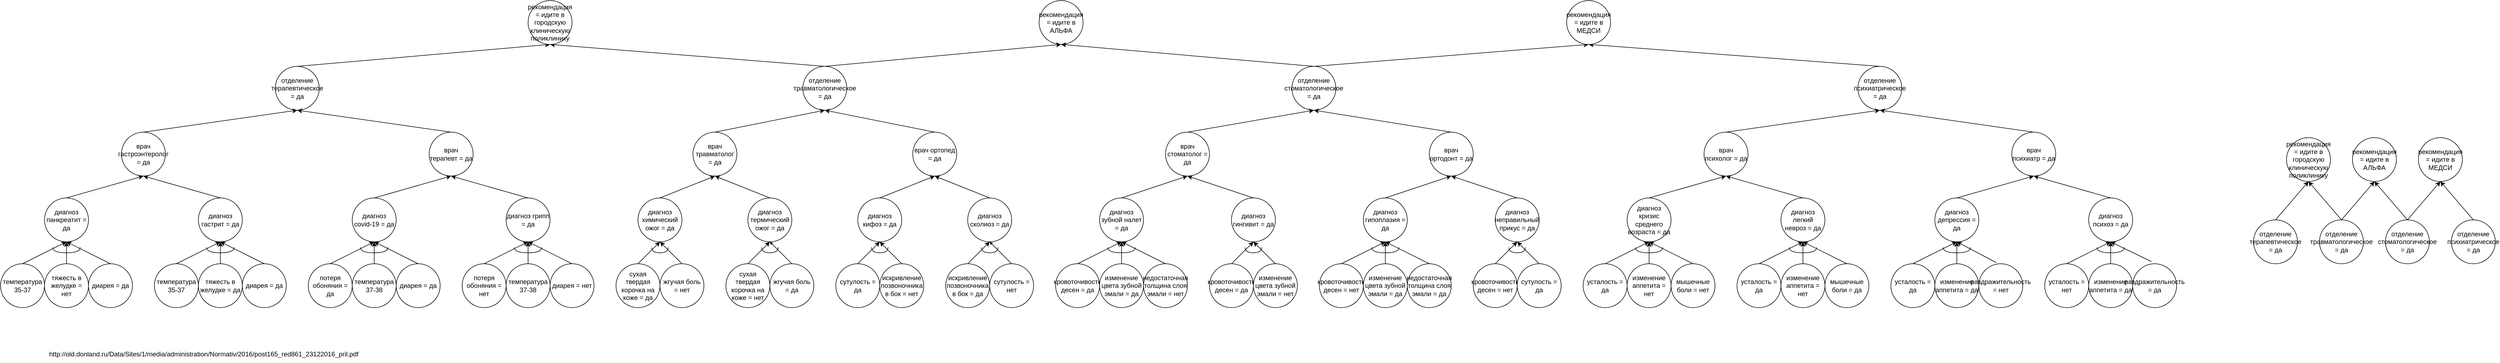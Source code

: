 <mxfile version="20.3.7" type="device"><diagram id="zqOW2mR7P2PkW9EOdY7-" name="Page-1"><mxGraphModel dx="4986" dy="913" grid="1" gridSize="10" guides="1" tooltips="1" connect="1" arrows="1" fold="1" page="1" pageScale="1" pageWidth="1169" pageHeight="827" math="0" shadow="0"><root><mxCell id="0"/><mxCell id="1" parent="0"/><mxCell id="UVDzOt7dqbg55mYNvalA-26" value="диагноз covid-19 = да" style="ellipse;whiteSpace=wrap;html=1;aspect=fixed;" parent="1" vertex="1"><mxGeometry x="-520" y="1240" width="80" height="80" as="geometry"/></mxCell><mxCell id="UVDzOt7dqbg55mYNvalA-27" value="температура 37-38" style="ellipse;whiteSpace=wrap;html=1;aspect=fixed;" parent="1" vertex="1"><mxGeometry x="-520" y="1360" width="80" height="80" as="geometry"/></mxCell><mxCell id="UVDzOt7dqbg55mYNvalA-29" value="потеря обоняния = да" style="ellipse;whiteSpace=wrap;html=1;aspect=fixed;" parent="1" vertex="1"><mxGeometry x="-600" y="1360" width="80" height="80" as="geometry"/></mxCell><mxCell id="UVDzOt7dqbg55mYNvalA-30" value="диагноз грипп = да" style="ellipse;whiteSpace=wrap;html=1;aspect=fixed;" parent="1" vertex="1"><mxGeometry x="-240" y="1240" width="80" height="80" as="geometry"/></mxCell><mxCell id="UVDzOt7dqbg55mYNvalA-33" value="диагноз гастрит = да" style="ellipse;whiteSpace=wrap;html=1;aspect=fixed;" parent="1" vertex="1"><mxGeometry x="-800" y="1240" width="80" height="80" as="geometry"/></mxCell><mxCell id="UVDzOt7dqbg55mYNvalA-35" value="диарея = да" style="ellipse;whiteSpace=wrap;html=1;aspect=fixed;" parent="1" vertex="1"><mxGeometry x="-720" y="1360" width="80" height="80" as="geometry"/></mxCell><mxCell id="UVDzOt7dqbg55mYNvalA-39" value="температура 37-38" style="ellipse;whiteSpace=wrap;html=1;aspect=fixed;" parent="1" vertex="1"><mxGeometry x="-240" y="1360" width="80" height="80" as="geometry"/></mxCell><mxCell id="UVDzOt7dqbg55mYNvalA-44" value="&lt;span&gt;тяжесть в&lt;br&gt;желудке = нет&lt;br&gt;&lt;/span&gt;" style="ellipse;whiteSpace=wrap;html=1;aspect=fixed;" parent="1" vertex="1"><mxGeometry x="-1080" y="1360" width="80" height="80" as="geometry"/></mxCell><mxCell id="UVDzOt7dqbg55mYNvalA-47" value="&lt;span&gt;тяжесть в&lt;br&gt;желудке = да&lt;br&gt;&lt;/span&gt;" style="ellipse;whiteSpace=wrap;html=1;aspect=fixed;" parent="1" vertex="1"><mxGeometry x="-800" y="1360" width="80" height="80" as="geometry"/></mxCell><mxCell id="UVDzOt7dqbg55mYNvalA-68" value="потеря обоняния = нет" style="ellipse;whiteSpace=wrap;html=1;aspect=fixed;" parent="1" vertex="1"><mxGeometry x="-320" y="1360" width="80" height="80" as="geometry"/></mxCell><mxCell id="UVDzOt7dqbg55mYNvalA-69" value="диарея = да" style="ellipse;whiteSpace=wrap;html=1;aspect=fixed;" parent="1" vertex="1"><mxGeometry x="-1000" y="1360" width="80" height="80" as="geometry"/></mxCell><mxCell id="UVDzOt7dqbg55mYNvalA-71" value="диагноз панкреатит = да" style="ellipse;whiteSpace=wrap;html=1;aspect=fixed;" parent="1" vertex="1"><mxGeometry x="-1080" y="1240" width="80" height="80" as="geometry"/></mxCell><mxCell id="UVDzOt7dqbg55mYNvalA-75" value="температура 35-37" style="ellipse;whiteSpace=wrap;html=1;aspect=fixed;" parent="1" vertex="1"><mxGeometry x="-880" y="1360" width="80" height="80" as="geometry"/></mxCell><mxCell id="UVDzOt7dqbg55mYNvalA-76" value="температура 35-37" style="ellipse;whiteSpace=wrap;html=1;aspect=fixed;" parent="1" vertex="1"><mxGeometry x="-1160" y="1360" width="80" height="80" as="geometry"/></mxCell><mxCell id="paxJ5MKVpYr1FQlHlcQI-3" value="отделение психиатрическое = да" style="ellipse;whiteSpace=wrap;html=1;aspect=fixed;" parent="1" vertex="1"><mxGeometry x="2220" y="1000" width="80" height="80" as="geometry"/></mxCell><mxCell id="paxJ5MKVpYr1FQlHlcQI-5" value="отделение травматологическое = да" style="ellipse;whiteSpace=wrap;html=1;aspect=fixed;" parent="1" vertex="1"><mxGeometry x="300" y="1000" width="80" height="80" as="geometry"/></mxCell><mxCell id="paxJ5MKVpYr1FQlHlcQI-6" value="отделение стоматологическое = да" style="ellipse;whiteSpace=wrap;html=1;aspect=fixed;" parent="1" vertex="1"><mxGeometry x="1190" y="1000" width="80" height="80" as="geometry"/></mxCell><mxCell id="paxJ5MKVpYr1FQlHlcQI-7" value="врач стоматолог = да" style="ellipse;whiteSpace=wrap;html=1;aspect=fixed;" parent="1" vertex="1"><mxGeometry x="960" y="1120" width="80" height="80" as="geometry"/></mxCell><mxCell id="paxJ5MKVpYr1FQlHlcQI-10" value="врач психиатр = да" style="ellipse;whiteSpace=wrap;html=1;aspect=fixed;" parent="1" vertex="1"><mxGeometry x="2500" y="1120" width="80" height="80" as="geometry"/></mxCell><mxCell id="paxJ5MKVpYr1FQlHlcQI-11" value="врач психолог = да" style="ellipse;whiteSpace=wrap;html=1;aspect=fixed;" parent="1" vertex="1"><mxGeometry x="1940" y="1120" width="80" height="80" as="geometry"/></mxCell><mxCell id="paxJ5MKVpYr1FQlHlcQI-13" value="врач ортодонт = да" style="ellipse;whiteSpace=wrap;html=1;aspect=fixed;" parent="1" vertex="1"><mxGeometry x="1440" y="1120" width="80" height="80" as="geometry"/></mxCell><mxCell id="paxJ5MKVpYr1FQlHlcQI-14" value="врач травматолог = да" style="ellipse;whiteSpace=wrap;html=1;aspect=fixed;" parent="1" vertex="1"><mxGeometry x="100" y="1120" width="80" height="80" as="geometry"/></mxCell><mxCell id="owQBPcCa6RPg1hfqmZvo-1" value="врач ортопед = да" style="ellipse;whiteSpace=wrap;html=1;aspect=fixed;" parent="1" vertex="1"><mxGeometry x="500" y="1120" width="80" height="80" as="geometry"/></mxCell><mxCell id="loyrZ9Dma_osFuc8KEDA-6" value="отделение терапевтическое = да" style="ellipse;whiteSpace=wrap;html=1;aspect=fixed;" parent="1" vertex="1"><mxGeometry x="-660" y="1000" width="80" height="80" as="geometry"/></mxCell><mxCell id="loyrZ9Dma_osFuc8KEDA-7" value="диарея = нет" style="ellipse;whiteSpace=wrap;html=1;aspect=fixed;" parent="1" vertex="1"><mxGeometry x="-160" y="1360" width="80" height="80" as="geometry"/></mxCell><mxCell id="loyrZ9Dma_osFuc8KEDA-9" value="" style="endArrow=classic;html=1;rounded=0;exitX=0.5;exitY=0;exitDx=0;exitDy=0;entryX=0.5;entryY=1;entryDx=0;entryDy=0;" parent="1" source="UVDzOt7dqbg55mYNvalA-76" target="UVDzOt7dqbg55mYNvalA-71" edge="1"><mxGeometry width="50" height="50" relative="1" as="geometry"><mxPoint x="-1120" y="1360" as="sourcePoint"/><mxPoint x="-630" y="1310" as="targetPoint"/></mxGeometry></mxCell><mxCell id="loyrZ9Dma_osFuc8KEDA-10" value="" style="endArrow=classic;html=1;rounded=0;exitX=0.5;exitY=0;exitDx=0;exitDy=0;entryX=0.5;entryY=1;entryDx=0;entryDy=0;" parent="1" source="UVDzOt7dqbg55mYNvalA-44" target="UVDzOt7dqbg55mYNvalA-71" edge="1"><mxGeometry width="50" height="50" relative="1" as="geometry"><mxPoint x="-680" y="1360" as="sourcePoint"/><mxPoint x="-630" y="1310" as="targetPoint"/></mxGeometry></mxCell><mxCell id="loyrZ9Dma_osFuc8KEDA-11" value="" style="endArrow=classic;html=1;rounded=0;exitX=0.5;exitY=0;exitDx=0;exitDy=0;entryX=0.5;entryY=1;entryDx=0;entryDy=0;" parent="1" source="UVDzOt7dqbg55mYNvalA-69" target="UVDzOt7dqbg55mYNvalA-71" edge="1"><mxGeometry width="50" height="50" relative="1" as="geometry"><mxPoint x="-680" y="1360" as="sourcePoint"/><mxPoint x="-630" y="1310" as="targetPoint"/></mxGeometry></mxCell><mxCell id="loyrZ9Dma_osFuc8KEDA-12" value="" style="endArrow=classic;html=1;rounded=0;exitX=0.5;exitY=0;exitDx=0;exitDy=0;entryX=0.5;entryY=1;entryDx=0;entryDy=0;" parent="1" source="UVDzOt7dqbg55mYNvalA-47" target="UVDzOt7dqbg55mYNvalA-33" edge="1"><mxGeometry width="50" height="50" relative="1" as="geometry"><mxPoint x="-680" y="1360" as="sourcePoint"/><mxPoint x="-630" y="1310" as="targetPoint"/></mxGeometry></mxCell><mxCell id="loyrZ9Dma_osFuc8KEDA-13" value="" style="endArrow=classic;html=1;rounded=0;exitX=0.5;exitY=0;exitDx=0;exitDy=0;entryX=0.5;entryY=1;entryDx=0;entryDy=0;" parent="1" source="UVDzOt7dqbg55mYNvalA-35" target="UVDzOt7dqbg55mYNvalA-33" edge="1"><mxGeometry width="50" height="50" relative="1" as="geometry"><mxPoint x="-680" y="1360" as="sourcePoint"/><mxPoint x="-630" y="1310" as="targetPoint"/></mxGeometry></mxCell><mxCell id="loyrZ9Dma_osFuc8KEDA-14" value="" style="endArrow=classic;html=1;rounded=0;exitX=0.5;exitY=0;exitDx=0;exitDy=0;entryX=0.5;entryY=1;entryDx=0;entryDy=0;" parent="1" source="UVDzOt7dqbg55mYNvalA-75" target="UVDzOt7dqbg55mYNvalA-33" edge="1"><mxGeometry width="50" height="50" relative="1" as="geometry"><mxPoint x="-680" y="1360" as="sourcePoint"/><mxPoint x="-630" y="1310" as="targetPoint"/></mxGeometry></mxCell><mxCell id="loyrZ9Dma_osFuc8KEDA-15" value="" style="endArrow=classic;html=1;rounded=0;exitX=0.5;exitY=0;exitDx=0;exitDy=0;entryX=0.5;entryY=1;entryDx=0;entryDy=0;" parent="1" source="UVDzOt7dqbg55mYNvalA-29" target="UVDzOt7dqbg55mYNvalA-26" edge="1"><mxGeometry width="50" height="50" relative="1" as="geometry"><mxPoint x="-680" y="1360" as="sourcePoint"/><mxPoint x="-630" y="1310" as="targetPoint"/></mxGeometry></mxCell><mxCell id="loyrZ9Dma_osFuc8KEDA-16" value="" style="endArrow=classic;html=1;rounded=0;exitX=0.5;exitY=0;exitDx=0;exitDy=0;entryX=0.5;entryY=1;entryDx=0;entryDy=0;" parent="1" source="UVDzOt7dqbg55mYNvalA-27" target="UVDzOt7dqbg55mYNvalA-26" edge="1"><mxGeometry width="50" height="50" relative="1" as="geometry"><mxPoint x="-680" y="1360" as="sourcePoint"/><mxPoint x="-630" y="1310" as="targetPoint"/></mxGeometry></mxCell><mxCell id="loyrZ9Dma_osFuc8KEDA-17" value="" style="endArrow=classic;html=1;rounded=0;exitX=0.5;exitY=0;exitDx=0;exitDy=0;entryX=0.5;entryY=1;entryDx=0;entryDy=0;" parent="1" source="UVDzOt7dqbg55mYNvalA-68" target="UVDzOt7dqbg55mYNvalA-30" edge="1"><mxGeometry width="50" height="50" relative="1" as="geometry"><mxPoint x="-600" y="1360" as="sourcePoint"/><mxPoint x="-550" y="1310" as="targetPoint"/></mxGeometry></mxCell><mxCell id="loyrZ9Dma_osFuc8KEDA-18" value="" style="endArrow=classic;html=1;rounded=0;exitX=0.5;exitY=0;exitDx=0;exitDy=0;entryX=0.5;entryY=1;entryDx=0;entryDy=0;" parent="1" source="UVDzOt7dqbg55mYNvalA-39" target="UVDzOt7dqbg55mYNvalA-30" edge="1"><mxGeometry width="50" height="50" relative="1" as="geometry"><mxPoint x="-600" y="1360" as="sourcePoint"/><mxPoint x="-550" y="1310" as="targetPoint"/></mxGeometry></mxCell><mxCell id="loyrZ9Dma_osFuc8KEDA-19" value="" style="endArrow=classic;html=1;rounded=0;exitX=0.5;exitY=0;exitDx=0;exitDy=0;entryX=0.5;entryY=1;entryDx=0;entryDy=0;" parent="1" source="loyrZ9Dma_osFuc8KEDA-7" target="UVDzOt7dqbg55mYNvalA-30" edge="1"><mxGeometry width="50" height="50" relative="1" as="geometry"><mxPoint x="-600" y="1360" as="sourcePoint"/><mxPoint x="-550" y="1310" as="targetPoint"/></mxGeometry></mxCell><mxCell id="loyrZ9Dma_osFuc8KEDA-24" value="врач терапевт = да" style="ellipse;whiteSpace=wrap;html=1;aspect=fixed;" parent="1" vertex="1"><mxGeometry x="-380" y="1120" width="80" height="80" as="geometry"/></mxCell><mxCell id="loyrZ9Dma_osFuc8KEDA-25" value="врач гастроэнтеролог = да" style="ellipse;whiteSpace=wrap;html=1;aspect=fixed;" parent="1" vertex="1"><mxGeometry x="-940" y="1120" width="80" height="80" as="geometry"/></mxCell><mxCell id="loyrZ9Dma_osFuc8KEDA-26" value="" style="endArrow=classic;html=1;rounded=0;exitX=0.5;exitY=0;exitDx=0;exitDy=0;entryX=0.5;entryY=1;entryDx=0;entryDy=0;" parent="1" source="UVDzOt7dqbg55mYNvalA-71" target="loyrZ9Dma_osFuc8KEDA-25" edge="1"><mxGeometry width="50" height="50" relative="1" as="geometry"><mxPoint x="-580" y="1250" as="sourcePoint"/><mxPoint x="-530" y="1200" as="targetPoint"/></mxGeometry></mxCell><mxCell id="loyrZ9Dma_osFuc8KEDA-27" value="" style="endArrow=classic;html=1;rounded=0;exitX=0.5;exitY=0;exitDx=0;exitDy=0;entryX=0.5;entryY=1;entryDx=0;entryDy=0;" parent="1" source="UVDzOt7dqbg55mYNvalA-33" target="loyrZ9Dma_osFuc8KEDA-25" edge="1"><mxGeometry width="50" height="50" relative="1" as="geometry"><mxPoint x="-580" y="1250" as="sourcePoint"/><mxPoint x="-530" y="1200" as="targetPoint"/></mxGeometry></mxCell><mxCell id="loyrZ9Dma_osFuc8KEDA-28" value="" style="endArrow=classic;html=1;rounded=0;exitX=0.5;exitY=0;exitDx=0;exitDy=0;entryX=0.5;entryY=1;entryDx=0;entryDy=0;" parent="1" source="UVDzOt7dqbg55mYNvalA-26" target="loyrZ9Dma_osFuc8KEDA-24" edge="1"><mxGeometry width="50" height="50" relative="1" as="geometry"><mxPoint x="-580" y="1250" as="sourcePoint"/><mxPoint x="-530" y="1200" as="targetPoint"/></mxGeometry></mxCell><mxCell id="loyrZ9Dma_osFuc8KEDA-29" value="" style="endArrow=classic;html=1;rounded=0;exitX=0.5;exitY=0;exitDx=0;exitDy=0;entryX=0.5;entryY=1;entryDx=0;entryDy=0;" parent="1" source="UVDzOt7dqbg55mYNvalA-30" target="loyrZ9Dma_osFuc8KEDA-24" edge="1"><mxGeometry width="50" height="50" relative="1" as="geometry"><mxPoint x="-580" y="1250" as="sourcePoint"/><mxPoint x="-530" y="1200" as="targetPoint"/></mxGeometry></mxCell><mxCell id="loyrZ9Dma_osFuc8KEDA-30" value="" style="endArrow=classic;html=1;rounded=0;exitX=0.5;exitY=0;exitDx=0;exitDy=0;entryX=0.5;entryY=1;entryDx=0;entryDy=0;" parent="1" source="loyrZ9Dma_osFuc8KEDA-25" target="loyrZ9Dma_osFuc8KEDA-6" edge="1"><mxGeometry width="50" height="50" relative="1" as="geometry"><mxPoint x="-580" y="1250" as="sourcePoint"/><mxPoint x="-530" y="1200" as="targetPoint"/></mxGeometry></mxCell><mxCell id="loyrZ9Dma_osFuc8KEDA-31" value="" style="endArrow=classic;html=1;rounded=0;exitX=0.5;exitY=0;exitDx=0;exitDy=0;entryX=0.5;entryY=1;entryDx=0;entryDy=0;" parent="1" source="loyrZ9Dma_osFuc8KEDA-24" target="loyrZ9Dma_osFuc8KEDA-6" edge="1"><mxGeometry width="50" height="50" relative="1" as="geometry"><mxPoint x="-580" y="1250" as="sourcePoint"/><mxPoint x="-530" y="1200" as="targetPoint"/></mxGeometry></mxCell><mxCell id="loyrZ9Dma_osFuc8KEDA-34" value="искривление позвоночника в бок = да" style="ellipse;whiteSpace=wrap;html=1;aspect=fixed;" parent="1" vertex="1"><mxGeometry x="560" y="1360" width="80" height="80" as="geometry"/></mxCell><mxCell id="loyrZ9Dma_osFuc8KEDA-38" value="диагноз сколиоз = да" style="ellipse;whiteSpace=wrap;html=1;aspect=fixed;" parent="1" vertex="1"><mxGeometry x="600" y="1240" width="80" height="80" as="geometry"/></mxCell><mxCell id="loyrZ9Dma_osFuc8KEDA-40" value="диагноз кифоз = да" style="ellipse;whiteSpace=wrap;html=1;aspect=fixed;" parent="1" vertex="1"><mxGeometry x="400" y="1240" width="80" height="80" as="geometry"/></mxCell><mxCell id="loyrZ9Dma_osFuc8KEDA-41" value="искривление позвоночника в бок = нет" style="ellipse;whiteSpace=wrap;html=1;aspect=fixed;" parent="1" vertex="1"><mxGeometry x="440" y="1360" width="80" height="80" as="geometry"/></mxCell><mxCell id="loyrZ9Dma_osFuc8KEDA-43" value="сутулость = да" style="ellipse;whiteSpace=wrap;html=1;aspect=fixed;" parent="1" vertex="1"><mxGeometry x="360" y="1360" width="80" height="80" as="geometry"/></mxCell><mxCell id="loyrZ9Dma_osFuc8KEDA-44" value="сутулость = нет" style="ellipse;whiteSpace=wrap;html=1;aspect=fixed;" parent="1" vertex="1"><mxGeometry x="640" y="1360" width="80" height="80" as="geometry"/></mxCell><mxCell id="loyrZ9Dma_osFuc8KEDA-48" value="диагноз химический ожог = да" style="ellipse;whiteSpace=wrap;html=1;aspect=fixed;" parent="1" vertex="1"><mxGeometry y="1240" width="80" height="80" as="geometry"/></mxCell><mxCell id="loyrZ9Dma_osFuc8KEDA-49" value="диагноз термический ожог = да" style="ellipse;whiteSpace=wrap;html=1;aspect=fixed;" parent="1" vertex="1"><mxGeometry x="200" y="1240" width="80" height="80" as="geometry"/></mxCell><mxCell id="loyrZ9Dma_osFuc8KEDA-52" value="диарея = да" style="ellipse;whiteSpace=wrap;html=1;aspect=fixed;" parent="1" vertex="1"><mxGeometry x="-440" y="1360" width="80" height="80" as="geometry"/></mxCell><mxCell id="loyrZ9Dma_osFuc8KEDA-53" value="" style="endArrow=classic;html=1;rounded=0;exitX=0.5;exitY=0;exitDx=0;exitDy=0;entryX=0.5;entryY=1;entryDx=0;entryDy=0;" parent="1" source="loyrZ9Dma_osFuc8KEDA-52" target="UVDzOt7dqbg55mYNvalA-26" edge="1"><mxGeometry width="50" height="50" relative="1" as="geometry"><mxPoint x="-140" y="1390" as="sourcePoint"/><mxPoint x="-90" y="1340" as="targetPoint"/></mxGeometry></mxCell><mxCell id="loyrZ9Dma_osFuc8KEDA-54" value="" style="endArrow=classic;html=1;rounded=0;exitX=0.5;exitY=0;exitDx=0;exitDy=0;entryX=0.5;entryY=1;entryDx=0;entryDy=0;" parent="1" source="loyrZ9Dma_osFuc8KEDA-188" target="loyrZ9Dma_osFuc8KEDA-48" edge="1"><mxGeometry width="50" height="50" relative="1" as="geometry"><mxPoint y="1440" as="sourcePoint"/><mxPoint x="620" y="1340" as="targetPoint"/></mxGeometry></mxCell><mxCell id="loyrZ9Dma_osFuc8KEDA-55" value="" style="endArrow=classic;html=1;rounded=0;exitX=0.5;exitY=0;exitDx=0;exitDy=0;entryX=0.5;entryY=1;entryDx=0;entryDy=0;" parent="1" source="loyrZ9Dma_osFuc8KEDA-187" target="loyrZ9Dma_osFuc8KEDA-48" edge="1"><mxGeometry width="50" height="50" relative="1" as="geometry"><mxPoint x="80" y="1360" as="sourcePoint"/><mxPoint x="620" y="1340" as="targetPoint"/></mxGeometry></mxCell><mxCell id="loyrZ9Dma_osFuc8KEDA-57" value="" style="endArrow=classic;html=1;rounded=0;exitX=0.5;exitY=0;exitDx=0;exitDy=0;entryX=0.5;entryY=1;entryDx=0;entryDy=0;" parent="1" source="loyrZ9Dma_osFuc8KEDA-189" target="loyrZ9Dma_osFuc8KEDA-49" edge="1"><mxGeometry width="50" height="50" relative="1" as="geometry"><mxPoint x="190" y="1440" as="sourcePoint"/><mxPoint x="540" y="1340" as="targetPoint"/></mxGeometry></mxCell><mxCell id="loyrZ9Dma_osFuc8KEDA-59" value="" style="endArrow=classic;html=1;rounded=0;exitX=0.5;exitY=0;exitDx=0;exitDy=0;entryX=0.5;entryY=1;entryDx=0;entryDy=0;" parent="1" source="loyrZ9Dma_osFuc8KEDA-43" target="loyrZ9Dma_osFuc8KEDA-40" edge="1"><mxGeometry width="50" height="50" relative="1" as="geometry"><mxPoint x="490" y="1390" as="sourcePoint"/><mxPoint x="540" y="1340" as="targetPoint"/></mxGeometry></mxCell><mxCell id="loyrZ9Dma_osFuc8KEDA-60" value="" style="endArrow=classic;html=1;rounded=0;exitX=0.5;exitY=0;exitDx=0;exitDy=0;entryX=0.5;entryY=1;entryDx=0;entryDy=0;" parent="1" source="loyrZ9Dma_osFuc8KEDA-41" target="loyrZ9Dma_osFuc8KEDA-40" edge="1"><mxGeometry width="50" height="50" relative="1" as="geometry"><mxPoint x="480" y="1360" as="sourcePoint"/><mxPoint x="540" y="1340" as="targetPoint"/></mxGeometry></mxCell><mxCell id="loyrZ9Dma_osFuc8KEDA-62" value="" style="endArrow=classic;html=1;rounded=0;exitX=0.5;exitY=0;exitDx=0;exitDy=0;entryX=0.5;entryY=1;entryDx=0;entryDy=0;" parent="1" source="loyrZ9Dma_osFuc8KEDA-34" target="loyrZ9Dma_osFuc8KEDA-38" edge="1"><mxGeometry width="50" height="50" relative="1" as="geometry"><mxPoint x="570" y="1390" as="sourcePoint"/><mxPoint x="620" y="1340" as="targetPoint"/></mxGeometry></mxCell><mxCell id="loyrZ9Dma_osFuc8KEDA-64" value="" style="endArrow=classic;html=1;rounded=0;exitX=0.5;exitY=0;exitDx=0;exitDy=0;entryX=0.5;entryY=1;entryDx=0;entryDy=0;" parent="1" source="loyrZ9Dma_osFuc8KEDA-48" target="paxJ5MKVpYr1FQlHlcQI-14" edge="1"><mxGeometry width="50" height="50" relative="1" as="geometry"><mxPoint x="570" y="1390" as="sourcePoint"/><mxPoint x="620" y="1340" as="targetPoint"/></mxGeometry></mxCell><mxCell id="loyrZ9Dma_osFuc8KEDA-65" value="" style="endArrow=classic;html=1;rounded=0;exitX=0.5;exitY=0;exitDx=0;exitDy=0;entryX=0.5;entryY=1;entryDx=0;entryDy=0;" parent="1" source="loyrZ9Dma_osFuc8KEDA-49" target="paxJ5MKVpYr1FQlHlcQI-14" edge="1"><mxGeometry width="50" height="50" relative="1" as="geometry"><mxPoint x="750" y="1190" as="sourcePoint"/><mxPoint x="800" y="1140" as="targetPoint"/></mxGeometry></mxCell><mxCell id="loyrZ9Dma_osFuc8KEDA-66" value="" style="endArrow=classic;html=1;rounded=0;exitX=0.5;exitY=0;exitDx=0;exitDy=0;entryX=0.5;entryY=1;entryDx=0;entryDy=0;" parent="1" source="loyrZ9Dma_osFuc8KEDA-40" target="owQBPcCa6RPg1hfqmZvo-1" edge="1"><mxGeometry width="50" height="50" relative="1" as="geometry"><mxPoint x="670" y="1190" as="sourcePoint"/><mxPoint x="560" y="1200" as="targetPoint"/></mxGeometry></mxCell><mxCell id="loyrZ9Dma_osFuc8KEDA-67" value="" style="endArrow=classic;html=1;rounded=0;exitX=0.5;exitY=0;exitDx=0;exitDy=0;entryX=0.5;entryY=1;entryDx=0;entryDy=0;" parent="1" source="loyrZ9Dma_osFuc8KEDA-38" target="owQBPcCa6RPg1hfqmZvo-1" edge="1"><mxGeometry width="50" height="50" relative="1" as="geometry"><mxPoint x="750" y="1190" as="sourcePoint"/><mxPoint x="800" y="1140" as="targetPoint"/></mxGeometry></mxCell><mxCell id="loyrZ9Dma_osFuc8KEDA-68" value="" style="endArrow=classic;html=1;rounded=0;exitX=0.5;exitY=0;exitDx=0;exitDy=0;entryX=0.5;entryY=1;entryDx=0;entryDy=0;" parent="1" source="paxJ5MKVpYr1FQlHlcQI-14" target="paxJ5MKVpYr1FQlHlcQI-5" edge="1"><mxGeometry width="50" height="50" relative="1" as="geometry"><mxPoint x="750" y="1190" as="sourcePoint"/><mxPoint x="800" y="1140" as="targetPoint"/></mxGeometry></mxCell><mxCell id="loyrZ9Dma_osFuc8KEDA-69" value="" style="endArrow=classic;html=1;rounded=0;exitX=0.5;exitY=0;exitDx=0;exitDy=0;entryX=0.5;entryY=1;entryDx=0;entryDy=0;" parent="1" source="owQBPcCa6RPg1hfqmZvo-1" target="paxJ5MKVpYr1FQlHlcQI-5" edge="1"><mxGeometry width="50" height="50" relative="1" as="geometry"><mxPoint x="750" y="1190" as="sourcePoint"/><mxPoint x="800" y="1140" as="targetPoint"/></mxGeometry></mxCell><mxCell id="loyrZ9Dma_osFuc8KEDA-70" value="" style="endArrow=classic;html=1;rounded=0;exitX=0.5;exitY=0;exitDx=0;exitDy=0;entryX=0.5;entryY=1;entryDx=0;entryDy=0;" parent="1" source="loyrZ9Dma_osFuc8KEDA-6" target="lDazlkYWEVHwJJF27fb0-4" edge="1"><mxGeometry width="50" height="50" relative="1" as="geometry"><mxPoint x="-10" y="1180" as="sourcePoint"/><mxPoint x="-160" y="960" as="targetPoint"/></mxGeometry></mxCell><mxCell id="loyrZ9Dma_osFuc8KEDA-71" value="" style="endArrow=classic;html=1;rounded=0;exitX=0.5;exitY=0;exitDx=0;exitDy=0;entryX=0.5;entryY=1;entryDx=0;entryDy=0;" parent="1" source="paxJ5MKVpYr1FQlHlcQI-5" target="lDazlkYWEVHwJJF27fb0-4" edge="1"><mxGeometry width="50" height="50" relative="1" as="geometry"><mxPoint x="-10" y="1180" as="sourcePoint"/><mxPoint x="-160" y="960" as="targetPoint"/></mxGeometry></mxCell><mxCell id="loyrZ9Dma_osFuc8KEDA-72" value="диагноз зубной налет = да" style="ellipse;whiteSpace=wrap;html=1;aspect=fixed;" parent="1" vertex="1"><mxGeometry x="840" y="1240" width="80" height="80" as="geometry"/></mxCell><mxCell id="loyrZ9Dma_osFuc8KEDA-73" value="диагноз гингивит = да" style="ellipse;whiteSpace=wrap;html=1;aspect=fixed;" parent="1" vertex="1"><mxGeometry x="1080" y="1240" width="80" height="80" as="geometry"/></mxCell><mxCell id="loyrZ9Dma_osFuc8KEDA-74" value="кровоточивость десен = да" style="ellipse;whiteSpace=wrap;html=1;aspect=fixed;" parent="1" vertex="1"><mxGeometry x="760" y="1360" width="80" height="80" as="geometry"/></mxCell><mxCell id="loyrZ9Dma_osFuc8KEDA-75" value="кровоточивость десен = да" style="ellipse;whiteSpace=wrap;html=1;aspect=fixed;" parent="1" vertex="1"><mxGeometry x="1040" y="1360" width="80" height="80" as="geometry"/></mxCell><mxCell id="loyrZ9Dma_osFuc8KEDA-76" value="кровоточивость десен = нет" style="ellipse;whiteSpace=wrap;html=1;aspect=fixed;" parent="1" vertex="1"><mxGeometry x="1240" y="1360" width="80" height="80" as="geometry"/></mxCell><mxCell id="loyrZ9Dma_osFuc8KEDA-77" value="изменение цвета зубной эмали = да" style="ellipse;whiteSpace=wrap;html=1;aspect=fixed;" parent="1" vertex="1"><mxGeometry x="840" y="1360" width="80" height="80" as="geometry"/></mxCell><mxCell id="loyrZ9Dma_osFuc8KEDA-78" value="изменение цвета зубной эмали = нет" style="ellipse;whiteSpace=wrap;html=1;aspect=fixed;" parent="1" vertex="1"><mxGeometry x="1120" y="1360" width="80" height="80" as="geometry"/></mxCell><mxCell id="loyrZ9Dma_osFuc8KEDA-79" value="" style="endArrow=classic;html=1;rounded=0;exitX=0.5;exitY=0;exitDx=0;exitDy=0;entryX=0.5;entryY=1;entryDx=0;entryDy=0;" parent="1" source="loyrZ9Dma_osFuc8KEDA-74" target="loyrZ9Dma_osFuc8KEDA-72" edge="1"><mxGeometry width="50" height="50" relative="1" as="geometry"><mxPoint x="1300" y="1270" as="sourcePoint"/><mxPoint x="1350" y="1220" as="targetPoint"/></mxGeometry></mxCell><mxCell id="loyrZ9Dma_osFuc8KEDA-80" value="" style="endArrow=classic;html=1;rounded=0;exitX=0.5;exitY=0;exitDx=0;exitDy=0;entryX=0.5;entryY=1;entryDx=0;entryDy=0;" parent="1" source="loyrZ9Dma_osFuc8KEDA-77" target="loyrZ9Dma_osFuc8KEDA-72" edge="1"><mxGeometry width="50" height="50" relative="1" as="geometry"><mxPoint x="1300" y="1270" as="sourcePoint"/><mxPoint x="1350" y="1220" as="targetPoint"/></mxGeometry></mxCell><mxCell id="loyrZ9Dma_osFuc8KEDA-81" value="" style="endArrow=classic;html=1;rounded=0;exitX=0.5;exitY=0;exitDx=0;exitDy=0;entryX=0.5;entryY=1;entryDx=0;entryDy=0;" parent="1" source="loyrZ9Dma_osFuc8KEDA-75" target="loyrZ9Dma_osFuc8KEDA-73" edge="1"><mxGeometry width="50" height="50" relative="1" as="geometry"><mxPoint x="1380" y="1270" as="sourcePoint"/><mxPoint x="1430" y="1220" as="targetPoint"/></mxGeometry></mxCell><mxCell id="loyrZ9Dma_osFuc8KEDA-82" value="" style="endArrow=classic;html=1;rounded=0;exitX=0.5;exitY=0;exitDx=0;exitDy=0;entryX=0.5;entryY=1;entryDx=0;entryDy=0;" parent="1" source="loyrZ9Dma_osFuc8KEDA-78" target="loyrZ9Dma_osFuc8KEDA-73" edge="1"><mxGeometry width="50" height="50" relative="1" as="geometry"><mxPoint x="1380" y="1270" as="sourcePoint"/><mxPoint x="1430" y="1220" as="targetPoint"/></mxGeometry></mxCell><mxCell id="loyrZ9Dma_osFuc8KEDA-83" value="" style="endArrow=classic;html=1;rounded=0;exitX=0.5;exitY=0;exitDx=0;exitDy=0;entryX=0.5;entryY=1;entryDx=0;entryDy=0;" parent="1" source="loyrZ9Dma_osFuc8KEDA-72" target="paxJ5MKVpYr1FQlHlcQI-7" edge="1"><mxGeometry width="50" height="50" relative="1" as="geometry"><mxPoint x="1300" y="1270" as="sourcePoint"/><mxPoint x="1350" y="1220" as="targetPoint"/></mxGeometry></mxCell><mxCell id="loyrZ9Dma_osFuc8KEDA-84" value="" style="endArrow=classic;html=1;rounded=0;exitX=0.5;exitY=0;exitDx=0;exitDy=0;entryX=0.5;entryY=1;entryDx=0;entryDy=0;" parent="1" source="loyrZ9Dma_osFuc8KEDA-73" target="paxJ5MKVpYr1FQlHlcQI-7" edge="1"><mxGeometry width="50" height="50" relative="1" as="geometry"><mxPoint x="1300" y="1270" as="sourcePoint"/><mxPoint x="1350" y="1220" as="targetPoint"/></mxGeometry></mxCell><mxCell id="loyrZ9Dma_osFuc8KEDA-86" value="диагноз гипоплазия = да" style="ellipse;whiteSpace=wrap;html=1;aspect=fixed;" parent="1" vertex="1"><mxGeometry x="1320" y="1240" width="80" height="80" as="geometry"/></mxCell><mxCell id="loyrZ9Dma_osFuc8KEDA-87" value="изменение цвета зубной эмали = да" style="ellipse;whiteSpace=wrap;html=1;aspect=fixed;" parent="1" vertex="1"><mxGeometry x="1320" y="1360" width="80" height="80" as="geometry"/></mxCell><mxCell id="loyrZ9Dma_osFuc8KEDA-89" value="диагноз неправильный прикус = да" style="ellipse;whiteSpace=wrap;html=1;aspect=fixed;" parent="1" vertex="1"><mxGeometry x="1560" y="1240" width="80" height="80" as="geometry"/></mxCell><mxCell id="loyrZ9Dma_osFuc8KEDA-90" value="недостаточная толщина слоя эмали = да" style="ellipse;whiteSpace=wrap;html=1;aspect=fixed;" parent="1" vertex="1"><mxGeometry x="1400" y="1360" width="80" height="80" as="geometry"/></mxCell><mxCell id="loyrZ9Dma_osFuc8KEDA-91" value="недостаточная толщина слоя эмали = нет" style="ellipse;whiteSpace=wrap;html=1;aspect=fixed;" parent="1" vertex="1"><mxGeometry x="920" y="1360" width="80" height="80" as="geometry"/></mxCell><mxCell id="loyrZ9Dma_osFuc8KEDA-92" value="кровоточивость десен = нет" style="ellipse;whiteSpace=wrap;html=1;aspect=fixed;" parent="1" vertex="1"><mxGeometry x="1520" y="1360" width="80" height="80" as="geometry"/></mxCell><mxCell id="loyrZ9Dma_osFuc8KEDA-93" value="" style="endArrow=classic;html=1;rounded=0;exitX=0.5;exitY=0;exitDx=0;exitDy=0;entryX=0.5;entryY=1;entryDx=0;entryDy=0;" parent="1" source="loyrZ9Dma_osFuc8KEDA-91" target="loyrZ9Dma_osFuc8KEDA-72" edge="1"><mxGeometry width="50" height="50" relative="1" as="geometry"><mxPoint x="1530" y="1250" as="sourcePoint"/><mxPoint x="1580" y="1200" as="targetPoint"/></mxGeometry></mxCell><mxCell id="loyrZ9Dma_osFuc8KEDA-94" value="сутулость = да" style="ellipse;whiteSpace=wrap;html=1;aspect=fixed;" parent="1" vertex="1"><mxGeometry x="1600" y="1360" width="80" height="80" as="geometry"/></mxCell><mxCell id="loyrZ9Dma_osFuc8KEDA-95" value="" style="endArrow=classic;html=1;rounded=0;exitX=0.5;exitY=0;exitDx=0;exitDy=0;entryX=0.5;entryY=1;entryDx=0;entryDy=0;" parent="1" source="loyrZ9Dma_osFuc8KEDA-76" target="loyrZ9Dma_osFuc8KEDA-86" edge="1"><mxGeometry width="50" height="50" relative="1" as="geometry"><mxPoint x="1600" y="1250" as="sourcePoint"/><mxPoint x="1650" y="1200" as="targetPoint"/></mxGeometry></mxCell><mxCell id="loyrZ9Dma_osFuc8KEDA-96" value="" style="endArrow=classic;html=1;rounded=0;exitX=0.5;exitY=0;exitDx=0;exitDy=0;entryX=0.5;entryY=1;entryDx=0;entryDy=0;" parent="1" source="loyrZ9Dma_osFuc8KEDA-87" target="loyrZ9Dma_osFuc8KEDA-86" edge="1"><mxGeometry width="50" height="50" relative="1" as="geometry"><mxPoint x="1600" y="1250" as="sourcePoint"/><mxPoint x="1650" y="1200" as="targetPoint"/></mxGeometry></mxCell><mxCell id="loyrZ9Dma_osFuc8KEDA-97" value="" style="endArrow=classic;html=1;rounded=0;exitX=0.5;exitY=0;exitDx=0;exitDy=0;entryX=0.5;entryY=1;entryDx=0;entryDy=0;" parent="1" source="loyrZ9Dma_osFuc8KEDA-90" target="loyrZ9Dma_osFuc8KEDA-86" edge="1"><mxGeometry width="50" height="50" relative="1" as="geometry"><mxPoint x="1600" y="1250" as="sourcePoint"/><mxPoint x="1650" y="1200" as="targetPoint"/></mxGeometry></mxCell><mxCell id="loyrZ9Dma_osFuc8KEDA-98" value="" style="endArrow=classic;html=1;rounded=0;exitX=0.5;exitY=0;exitDx=0;exitDy=0;entryX=0.5;entryY=1;entryDx=0;entryDy=0;" parent="1" source="loyrZ9Dma_osFuc8KEDA-92" target="loyrZ9Dma_osFuc8KEDA-89" edge="1"><mxGeometry width="50" height="50" relative="1" as="geometry"><mxPoint x="1600" y="1250" as="sourcePoint"/><mxPoint x="1650" y="1200" as="targetPoint"/></mxGeometry></mxCell><mxCell id="loyrZ9Dma_osFuc8KEDA-99" value="" style="endArrow=classic;html=1;rounded=0;exitX=0.5;exitY=0;exitDx=0;exitDy=0;entryX=0.5;entryY=1;entryDx=0;entryDy=0;" parent="1" source="loyrZ9Dma_osFuc8KEDA-94" target="loyrZ9Dma_osFuc8KEDA-89" edge="1"><mxGeometry width="50" height="50" relative="1" as="geometry"><mxPoint x="1600" y="1250" as="sourcePoint"/><mxPoint x="1650" y="1200" as="targetPoint"/></mxGeometry></mxCell><mxCell id="loyrZ9Dma_osFuc8KEDA-100" value="" style="endArrow=classic;html=1;rounded=0;exitX=0.5;exitY=0;exitDx=0;exitDy=0;entryX=0.5;entryY=1;entryDx=0;entryDy=0;" parent="1" source="loyrZ9Dma_osFuc8KEDA-86" target="paxJ5MKVpYr1FQlHlcQI-13" edge="1"><mxGeometry width="50" height="50" relative="1" as="geometry"><mxPoint x="1600" y="1250" as="sourcePoint"/><mxPoint x="1650" y="1200" as="targetPoint"/></mxGeometry></mxCell><mxCell id="loyrZ9Dma_osFuc8KEDA-101" value="" style="endArrow=classic;html=1;rounded=0;exitX=0.5;exitY=0;exitDx=0;exitDy=0;entryX=0.5;entryY=1;entryDx=0;entryDy=0;" parent="1" source="loyrZ9Dma_osFuc8KEDA-89" target="paxJ5MKVpYr1FQlHlcQI-13" edge="1"><mxGeometry width="50" height="50" relative="1" as="geometry"><mxPoint x="1600" y="1250" as="sourcePoint"/><mxPoint x="1650" y="1200" as="targetPoint"/></mxGeometry></mxCell><mxCell id="loyrZ9Dma_osFuc8KEDA-102" value="" style="endArrow=classic;html=1;rounded=0;exitX=0.5;exitY=0;exitDx=0;exitDy=0;entryX=0.5;entryY=1;entryDx=0;entryDy=0;" parent="1" source="paxJ5MKVpYr1FQlHlcQI-7" target="paxJ5MKVpYr1FQlHlcQI-6" edge="1"><mxGeometry width="50" height="50" relative="1" as="geometry"><mxPoint x="1620" y="1240" as="sourcePoint"/><mxPoint x="1670" y="1190" as="targetPoint"/></mxGeometry></mxCell><mxCell id="loyrZ9Dma_osFuc8KEDA-103" value="" style="endArrow=classic;html=1;rounded=0;exitX=0.5;exitY=0;exitDx=0;exitDy=0;entryX=0.5;entryY=1;entryDx=0;entryDy=0;" parent="1" source="paxJ5MKVpYr1FQlHlcQI-13" target="paxJ5MKVpYr1FQlHlcQI-6" edge="1"><mxGeometry width="50" height="50" relative="1" as="geometry"><mxPoint x="1620" y="1240" as="sourcePoint"/><mxPoint x="1670" y="1190" as="targetPoint"/></mxGeometry></mxCell><mxCell id="loyrZ9Dma_osFuc8KEDA-104" value="диагноз легкий невроз = да" style="ellipse;whiteSpace=wrap;html=1;aspect=fixed;" parent="1" vertex="1"><mxGeometry x="2080" y="1240" width="80" height="80" as="geometry"/></mxCell><mxCell id="loyrZ9Dma_osFuc8KEDA-105" value="диагноз кризис среднего возраста = да" style="ellipse;whiteSpace=wrap;html=1;aspect=fixed;" parent="1" vertex="1"><mxGeometry x="1800" y="1240" width="80" height="80" as="geometry"/></mxCell><mxCell id="loyrZ9Dma_osFuc8KEDA-106" value="усталость = да" style="ellipse;whiteSpace=wrap;html=1;aspect=fixed;" parent="1" vertex="1"><mxGeometry x="1720" y="1360" width="80" height="80" as="geometry"/></mxCell><mxCell id="loyrZ9Dma_osFuc8KEDA-107" value="усталость = да" style="ellipse;whiteSpace=wrap;html=1;aspect=fixed;" parent="1" vertex="1"><mxGeometry x="2000" y="1360" width="80" height="80" as="geometry"/></mxCell><mxCell id="loyrZ9Dma_osFuc8KEDA-108" value="усталость = нет" style="ellipse;whiteSpace=wrap;html=1;aspect=fixed;" parent="1" vertex="1"><mxGeometry x="2560" y="1360" width="80" height="80" as="geometry"/></mxCell><mxCell id="loyrZ9Dma_osFuc8KEDA-113" value="диагноз депрессия = да" style="ellipse;whiteSpace=wrap;html=1;aspect=fixed;" parent="1" vertex="1"><mxGeometry x="2360" y="1240" width="80" height="80" as="geometry"/></mxCell><mxCell id="loyrZ9Dma_osFuc8KEDA-114" value="диагноз психоз = да" style="ellipse;whiteSpace=wrap;html=1;aspect=fixed;" parent="1" vertex="1"><mxGeometry x="2640" y="1240" width="80" height="80" as="geometry"/></mxCell><mxCell id="loyrZ9Dma_osFuc8KEDA-115" value="усталость = да" style="ellipse;whiteSpace=wrap;html=1;aspect=fixed;" parent="1" vertex="1"><mxGeometry x="2280" y="1360" width="80" height="80" as="geometry"/></mxCell><mxCell id="loyrZ9Dma_osFuc8KEDA-118" value="изменение аппетита = да" style="ellipse;whiteSpace=wrap;html=1;aspect=fixed;" parent="1" vertex="1"><mxGeometry x="2640" y="1360" width="80" height="80" as="geometry"/></mxCell><mxCell id="loyrZ9Dma_osFuc8KEDA-119" value="изменение аппетита = нет" style="ellipse;whiteSpace=wrap;html=1;aspect=fixed;" parent="1" vertex="1"><mxGeometry x="1800" y="1360" width="80" height="80" as="geometry"/></mxCell><mxCell id="loyrZ9Dma_osFuc8KEDA-123" value="изменение аппетита = нет" style="ellipse;whiteSpace=wrap;html=1;aspect=fixed;" parent="1" vertex="1"><mxGeometry x="2080" y="1360" width="80" height="80" as="geometry"/></mxCell><mxCell id="loyrZ9Dma_osFuc8KEDA-124" value="изменение аппетита = да" style="ellipse;whiteSpace=wrap;html=1;aspect=fixed;" parent="1" vertex="1"><mxGeometry x="2360" y="1360" width="80" height="80" as="geometry"/></mxCell><mxCell id="loyrZ9Dma_osFuc8KEDA-125" value="мышечные боли = да" style="ellipse;whiteSpace=wrap;html=1;aspect=fixed;" parent="1" vertex="1"><mxGeometry x="2160" y="1360" width="80" height="80" as="geometry"/></mxCell><mxCell id="loyrZ9Dma_osFuc8KEDA-126" value="мышечные боли = нет" style="ellipse;whiteSpace=wrap;html=1;aspect=fixed;" parent="1" vertex="1"><mxGeometry x="1880" y="1360" width="80" height="80" as="geometry"/></mxCell><mxCell id="loyrZ9Dma_osFuc8KEDA-127" value="раздражительность = да" style="ellipse;whiteSpace=wrap;html=1;aspect=fixed;" parent="1" vertex="1"><mxGeometry x="2720" y="1360" width="80" height="80" as="geometry"/></mxCell><mxCell id="loyrZ9Dma_osFuc8KEDA-128" value="раздражительность = нет" style="ellipse;whiteSpace=wrap;html=1;aspect=fixed;" parent="1" vertex="1"><mxGeometry x="2440" y="1360" width="80" height="80" as="geometry"/></mxCell><mxCell id="loyrZ9Dma_osFuc8KEDA-129" value="" style="endArrow=classic;html=1;rounded=0;exitX=0.5;exitY=0;exitDx=0;exitDy=0;entryX=0.5;entryY=1;entryDx=0;entryDy=0;" parent="1" source="loyrZ9Dma_osFuc8KEDA-106" target="loyrZ9Dma_osFuc8KEDA-105" edge="1"><mxGeometry width="50" height="50" relative="1" as="geometry"><mxPoint x="2750" y="1330" as="sourcePoint"/><mxPoint x="2800" y="1280" as="targetPoint"/></mxGeometry></mxCell><mxCell id="loyrZ9Dma_osFuc8KEDA-130" value="" style="endArrow=classic;html=1;rounded=0;exitX=0.5;exitY=0;exitDx=0;exitDy=0;entryX=0.5;entryY=1;entryDx=0;entryDy=0;" parent="1" source="loyrZ9Dma_osFuc8KEDA-119" target="loyrZ9Dma_osFuc8KEDA-105" edge="1"><mxGeometry width="50" height="50" relative="1" as="geometry"><mxPoint x="2750" y="1330" as="sourcePoint"/><mxPoint x="2800" y="1280" as="targetPoint"/></mxGeometry></mxCell><mxCell id="loyrZ9Dma_osFuc8KEDA-131" value="" style="endArrow=classic;html=1;rounded=0;exitX=0.5;exitY=0;exitDx=0;exitDy=0;entryX=0.5;entryY=1;entryDx=0;entryDy=0;" parent="1" source="loyrZ9Dma_osFuc8KEDA-126" target="loyrZ9Dma_osFuc8KEDA-105" edge="1"><mxGeometry width="50" height="50" relative="1" as="geometry"><mxPoint x="2750" y="1330" as="sourcePoint"/><mxPoint x="2800" y="1280" as="targetPoint"/></mxGeometry></mxCell><mxCell id="loyrZ9Dma_osFuc8KEDA-132" value="" style="endArrow=classic;html=1;rounded=0;exitX=0.5;exitY=0;exitDx=0;exitDy=0;entryX=0.5;entryY=1;entryDx=0;entryDy=0;" parent="1" source="loyrZ9Dma_osFuc8KEDA-107" target="loyrZ9Dma_osFuc8KEDA-104" edge="1"><mxGeometry width="50" height="50" relative="1" as="geometry"><mxPoint x="2230" y="1330" as="sourcePoint"/><mxPoint x="2280" y="1280" as="targetPoint"/></mxGeometry></mxCell><mxCell id="loyrZ9Dma_osFuc8KEDA-133" value="" style="endArrow=classic;html=1;rounded=0;exitX=0.5;exitY=0;exitDx=0;exitDy=0;entryX=0.5;entryY=1;entryDx=0;entryDy=0;" parent="1" source="loyrZ9Dma_osFuc8KEDA-123" target="loyrZ9Dma_osFuc8KEDA-104" edge="1"><mxGeometry width="50" height="50" relative="1" as="geometry"><mxPoint x="2230" y="1330" as="sourcePoint"/><mxPoint x="2280" y="1280" as="targetPoint"/></mxGeometry></mxCell><mxCell id="loyrZ9Dma_osFuc8KEDA-134" value="" style="endArrow=classic;html=1;rounded=0;exitX=0.5;exitY=0;exitDx=0;exitDy=0;entryX=0.5;entryY=1;entryDx=0;entryDy=0;" parent="1" source="loyrZ9Dma_osFuc8KEDA-125" target="loyrZ9Dma_osFuc8KEDA-104" edge="1"><mxGeometry width="50" height="50" relative="1" as="geometry"><mxPoint x="2230" y="1330" as="sourcePoint"/><mxPoint x="2280" y="1280" as="targetPoint"/></mxGeometry></mxCell><mxCell id="loyrZ9Dma_osFuc8KEDA-135" value="" style="endArrow=classic;html=1;rounded=0;exitX=0.5;exitY=0;exitDx=0;exitDy=0;entryX=0.5;entryY=1;entryDx=0;entryDy=0;" parent="1" source="loyrZ9Dma_osFuc8KEDA-115" target="loyrZ9Dma_osFuc8KEDA-113" edge="1"><mxGeometry width="50" height="50" relative="1" as="geometry"><mxPoint x="2190" y="1330" as="sourcePoint"/><mxPoint x="2240" y="1280" as="targetPoint"/></mxGeometry></mxCell><mxCell id="loyrZ9Dma_osFuc8KEDA-136" value="" style="endArrow=classic;html=1;rounded=0;exitX=0.5;exitY=0;exitDx=0;exitDy=0;entryX=0.5;entryY=1;entryDx=0;entryDy=0;" parent="1" source="loyrZ9Dma_osFuc8KEDA-124" target="loyrZ9Dma_osFuc8KEDA-113" edge="1"><mxGeometry width="50" height="50" relative="1" as="geometry"><mxPoint x="2190" y="1330" as="sourcePoint"/><mxPoint x="2240" y="1280" as="targetPoint"/></mxGeometry></mxCell><mxCell id="loyrZ9Dma_osFuc8KEDA-137" value="" style="endArrow=classic;html=1;rounded=0;exitX=0.4;exitY=-0.025;exitDx=0;exitDy=0;exitPerimeter=0;entryX=0.5;entryY=1;entryDx=0;entryDy=0;" parent="1" source="loyrZ9Dma_osFuc8KEDA-128" target="loyrZ9Dma_osFuc8KEDA-113" edge="1"><mxGeometry width="50" height="50" relative="1" as="geometry"><mxPoint x="2190" y="1330" as="sourcePoint"/><mxPoint x="2240" y="1280" as="targetPoint"/></mxGeometry></mxCell><mxCell id="loyrZ9Dma_osFuc8KEDA-138" value="" style="endArrow=classic;html=1;rounded=0;exitX=0.425;exitY=-0.05;exitDx=0;exitDy=0;exitPerimeter=0;entryX=0.5;entryY=1;entryDx=0;entryDy=0;" parent="1" source="loyrZ9Dma_osFuc8KEDA-127" target="loyrZ9Dma_osFuc8KEDA-114" edge="1"><mxGeometry width="50" height="50" relative="1" as="geometry"><mxPoint x="2150" y="1330" as="sourcePoint"/><mxPoint x="2680" y="1320" as="targetPoint"/></mxGeometry></mxCell><mxCell id="loyrZ9Dma_osFuc8KEDA-139" value="" style="endArrow=classic;html=1;rounded=0;exitX=0.5;exitY=0;exitDx=0;exitDy=0;entryX=0.5;entryY=1;entryDx=0;entryDy=0;" parent="1" source="loyrZ9Dma_osFuc8KEDA-118" target="loyrZ9Dma_osFuc8KEDA-114" edge="1"><mxGeometry width="50" height="50" relative="1" as="geometry"><mxPoint x="2150" y="1330" as="sourcePoint"/><mxPoint x="2680" y="1320" as="targetPoint"/></mxGeometry></mxCell><mxCell id="loyrZ9Dma_osFuc8KEDA-140" value="" style="endArrow=classic;html=1;rounded=0;exitX=0.5;exitY=0;exitDx=0;exitDy=0;entryX=0.5;entryY=1;entryDx=0;entryDy=0;" parent="1" source="loyrZ9Dma_osFuc8KEDA-108" target="loyrZ9Dma_osFuc8KEDA-114" edge="1"><mxGeometry width="50" height="50" relative="1" as="geometry"><mxPoint x="2150" y="1330" as="sourcePoint"/><mxPoint x="2680" y="1320" as="targetPoint"/></mxGeometry></mxCell><mxCell id="loyrZ9Dma_osFuc8KEDA-141" value="" style="endArrow=classic;html=1;rounded=0;exitX=0.5;exitY=0;exitDx=0;exitDy=0;entryX=0.5;entryY=1;entryDx=0;entryDy=0;" parent="1" source="loyrZ9Dma_osFuc8KEDA-105" target="paxJ5MKVpYr1FQlHlcQI-11" edge="1"><mxGeometry width="50" height="50" relative="1" as="geometry"><mxPoint x="2750" y="1330" as="sourcePoint"/><mxPoint x="2800" y="1280" as="targetPoint"/></mxGeometry></mxCell><mxCell id="loyrZ9Dma_osFuc8KEDA-142" value="" style="endArrow=classic;html=1;rounded=0;exitX=0.5;exitY=0;exitDx=0;exitDy=0;entryX=0.5;entryY=1;entryDx=0;entryDy=0;" parent="1" source="loyrZ9Dma_osFuc8KEDA-104" target="paxJ5MKVpYr1FQlHlcQI-11" edge="1"><mxGeometry width="50" height="50" relative="1" as="geometry"><mxPoint x="2750" y="1330" as="sourcePoint"/><mxPoint x="2800" y="1280" as="targetPoint"/></mxGeometry></mxCell><mxCell id="loyrZ9Dma_osFuc8KEDA-143" value="" style="endArrow=classic;html=1;rounded=0;exitX=0.5;exitY=0;exitDx=0;exitDy=0;entryX=0.5;entryY=1;entryDx=0;entryDy=0;" parent="1" source="loyrZ9Dma_osFuc8KEDA-113" target="paxJ5MKVpYr1FQlHlcQI-10" edge="1"><mxGeometry width="50" height="50" relative="1" as="geometry"><mxPoint x="2750" y="1330" as="sourcePoint"/><mxPoint x="2800" y="1280" as="targetPoint"/></mxGeometry></mxCell><mxCell id="loyrZ9Dma_osFuc8KEDA-144" value="" style="endArrow=classic;html=1;rounded=0;exitX=0.5;exitY=0;exitDx=0;exitDy=0;entryX=0.5;entryY=1;entryDx=0;entryDy=0;" parent="1" source="loyrZ9Dma_osFuc8KEDA-114" target="paxJ5MKVpYr1FQlHlcQI-10" edge="1"><mxGeometry width="50" height="50" relative="1" as="geometry"><mxPoint x="2750" y="1330" as="sourcePoint"/><mxPoint x="2800" y="1280" as="targetPoint"/></mxGeometry></mxCell><mxCell id="loyrZ9Dma_osFuc8KEDA-145" value="" style="endArrow=classic;html=1;rounded=0;exitX=0.5;exitY=0;exitDx=0;exitDy=0;entryX=0.5;entryY=1;entryDx=0;entryDy=0;" parent="1" source="paxJ5MKVpYr1FQlHlcQI-11" target="paxJ5MKVpYr1FQlHlcQI-3" edge="1"><mxGeometry width="50" height="50" relative="1" as="geometry"><mxPoint x="2750" y="1330" as="sourcePoint"/><mxPoint x="2800" y="1280" as="targetPoint"/></mxGeometry></mxCell><mxCell id="loyrZ9Dma_osFuc8KEDA-146" value="" style="endArrow=classic;html=1;rounded=0;exitX=0.5;exitY=0;exitDx=0;exitDy=0;entryX=0.5;entryY=1;entryDx=0;entryDy=0;" parent="1" source="paxJ5MKVpYr1FQlHlcQI-10" target="paxJ5MKVpYr1FQlHlcQI-3" edge="1"><mxGeometry width="50" height="50" relative="1" as="geometry"><mxPoint x="2750" y="1330" as="sourcePoint"/><mxPoint x="2800" y="1280" as="targetPoint"/></mxGeometry></mxCell><mxCell id="loyrZ9Dma_osFuc8KEDA-147" value="" style="endArrow=classic;html=1;rounded=0;exitX=0.5;exitY=0;exitDx=0;exitDy=0;entryX=0.5;entryY=1;entryDx=0;entryDy=0;" parent="1" source="paxJ5MKVpYr1FQlHlcQI-6" target="lDazlkYWEVHwJJF27fb0-5" edge="1"><mxGeometry width="50" height="50" relative="1" as="geometry"><mxPoint x="2010" y="1260" as="sourcePoint"/><mxPoint x="1730" y="960" as="targetPoint"/></mxGeometry></mxCell><mxCell id="loyrZ9Dma_osFuc8KEDA-148" value="" style="endArrow=classic;html=1;rounded=0;exitX=0.5;exitY=0;exitDx=0;exitDy=0;entryX=0.5;entryY=1;entryDx=0;entryDy=0;" parent="1" source="paxJ5MKVpYr1FQlHlcQI-3" target="lDazlkYWEVHwJJF27fb0-5" edge="1"><mxGeometry width="50" height="50" relative="1" as="geometry"><mxPoint x="2010" y="1260" as="sourcePoint"/><mxPoint x="1730" y="960" as="targetPoint"/></mxGeometry></mxCell><mxCell id="loyrZ9Dma_osFuc8KEDA-149" value="отделение терапевтическое = да" style="ellipse;whiteSpace=wrap;html=1;aspect=fixed;" parent="1" vertex="1"><mxGeometry x="2940" y="1280" width="80" height="80" as="geometry"/></mxCell><mxCell id="loyrZ9Dma_osFuc8KEDA-150" value="отделение травматологическое = да" style="ellipse;whiteSpace=wrap;html=1;aspect=fixed;" parent="1" vertex="1"><mxGeometry x="3060" y="1280" width="80" height="80" as="geometry"/></mxCell><mxCell id="loyrZ9Dma_osFuc8KEDA-151" value="отделение стоматологическое = да" style="ellipse;whiteSpace=wrap;html=1;aspect=fixed;" parent="1" vertex="1"><mxGeometry x="3180" y="1280" width="80" height="80" as="geometry"/></mxCell><mxCell id="loyrZ9Dma_osFuc8KEDA-152" value="отделение психиатрическое = да" style="ellipse;whiteSpace=wrap;html=1;aspect=fixed;" parent="1" vertex="1"><mxGeometry x="3300" y="1280" width="80" height="80" as="geometry"/></mxCell><mxCell id="loyrZ9Dma_osFuc8KEDA-153" value="рекомендация = идите в МЕДСИ" style="ellipse;whiteSpace=wrap;html=1;aspect=fixed;" parent="1" vertex="1"><mxGeometry x="3240" y="1130" width="80" height="80" as="geometry"/></mxCell><mxCell id="loyrZ9Dma_osFuc8KEDA-154" value="рекомендация = идите в городскую клиническую поликлинику" style="ellipse;whiteSpace=wrap;html=1;aspect=fixed;" parent="1" vertex="1"><mxGeometry x="3000" y="1130" width="80" height="80" as="geometry"/></mxCell><mxCell id="loyrZ9Dma_osFuc8KEDA-155" value="" style="endArrow=classic;html=1;rounded=0;exitX=0.5;exitY=0;exitDx=0;exitDy=0;entryX=0.5;entryY=1;entryDx=0;entryDy=0;" parent="1" source="loyrZ9Dma_osFuc8KEDA-149" target="loyrZ9Dma_osFuc8KEDA-154" edge="1"><mxGeometry width="50" height="50" relative="1" as="geometry"><mxPoint x="2990" y="1250" as="sourcePoint"/><mxPoint x="3230" y="1210" as="targetPoint"/></mxGeometry></mxCell><mxCell id="loyrZ9Dma_osFuc8KEDA-156" value="" style="endArrow=classic;html=1;rounded=0;exitX=0.5;exitY=0;exitDx=0;exitDy=0;entryX=0.5;entryY=1;entryDx=0;entryDy=0;" parent="1" source="loyrZ9Dma_osFuc8KEDA-150" target="loyrZ9Dma_osFuc8KEDA-154" edge="1"><mxGeometry width="50" height="50" relative="1" as="geometry"><mxPoint x="3180" y="1260" as="sourcePoint"/><mxPoint x="3230" y="1210" as="targetPoint"/></mxGeometry></mxCell><mxCell id="loyrZ9Dma_osFuc8KEDA-157" value="" style="endArrow=classic;html=1;rounded=0;exitX=0.5;exitY=0;exitDx=0;exitDy=0;entryX=0.5;entryY=1;entryDx=0;entryDy=0;" parent="1" source="loyrZ9Dma_osFuc8KEDA-151" target="loyrZ9Dma_osFuc8KEDA-153" edge="1"><mxGeometry width="50" height="50" relative="1" as="geometry"><mxPoint x="3180" y="1260" as="sourcePoint"/><mxPoint x="3230" y="1210" as="targetPoint"/></mxGeometry></mxCell><mxCell id="loyrZ9Dma_osFuc8KEDA-158" value="" style="endArrow=classic;html=1;rounded=0;exitX=0.5;exitY=0;exitDx=0;exitDy=0;entryX=0.5;entryY=1;entryDx=0;entryDy=0;" parent="1" source="loyrZ9Dma_osFuc8KEDA-152" target="loyrZ9Dma_osFuc8KEDA-153" edge="1"><mxGeometry width="50" height="50" relative="1" as="geometry"><mxPoint x="3180" y="1260" as="sourcePoint"/><mxPoint x="3230" y="1210" as="targetPoint"/></mxGeometry></mxCell><mxCell id="loyrZ9Dma_osFuc8KEDA-164" value="" style="endArrow=none;html=1;rounded=0;endFill=0;edgeStyle=orthogonalEdgeStyle;curved=1;endSize=3;startSize=3;" parent="1" edge="1"><mxGeometry width="50" height="50" relative="1" as="geometry"><mxPoint x="-1065.02" y="1330.08" as="sourcePoint"/><mxPoint x="-1015.02" y="1330" as="targetPoint"/><Array as="points"><mxPoint x="-1064.98" y="1340"/><mxPoint x="-1014.98" y="1340"/></Array></mxGeometry></mxCell><mxCell id="loyrZ9Dma_osFuc8KEDA-165" value="" style="endArrow=none;html=1;rounded=0;endFill=0;edgeStyle=orthogonalEdgeStyle;curved=1;endSize=3;startSize=3;" parent="1" edge="1"><mxGeometry width="50" height="50" relative="1" as="geometry"><mxPoint x="-785.01" y="1330.08" as="sourcePoint"/><mxPoint x="-735.01" y="1330" as="targetPoint"/><Array as="points"><mxPoint x="-784.97" y="1340"/><mxPoint x="-734.97" y="1340"/></Array></mxGeometry></mxCell><mxCell id="loyrZ9Dma_osFuc8KEDA-166" value="" style="endArrow=none;html=1;rounded=0;endFill=0;edgeStyle=orthogonalEdgeStyle;curved=1;endSize=3;startSize=3;" parent="1" edge="1"><mxGeometry width="50" height="50" relative="1" as="geometry"><mxPoint x="-505.01" y="1330.08" as="sourcePoint"/><mxPoint x="-455.01" y="1330" as="targetPoint"/><Array as="points"><mxPoint x="-504.97" y="1340"/><mxPoint x="-454.97" y="1340"/></Array></mxGeometry></mxCell><mxCell id="loyrZ9Dma_osFuc8KEDA-167" value="" style="endArrow=none;html=1;rounded=0;endFill=0;edgeStyle=orthogonalEdgeStyle;curved=1;endSize=3;startSize=3;" parent="1" edge="1"><mxGeometry width="50" height="50" relative="1" as="geometry"><mxPoint x="-225.01" y="1330.08" as="sourcePoint"/><mxPoint x="-175.01" y="1330" as="targetPoint"/><Array as="points"><mxPoint x="-224.97" y="1340"/><mxPoint x="-174.97" y="1340"/></Array></mxGeometry></mxCell><mxCell id="loyrZ9Dma_osFuc8KEDA-170" value="" style="endArrow=none;html=1;rounded=0;endFill=0;edgeStyle=orthogonalEdgeStyle;curved=1;endSize=3;startSize=3;" parent="1" edge="1"><mxGeometry width="50" height="50" relative="1" as="geometry"><mxPoint x="855.0" y="1330.08" as="sourcePoint"/><mxPoint x="905.0" y="1330" as="targetPoint"/><Array as="points"><mxPoint x="855.04" y="1340"/><mxPoint x="905.04" y="1340"/></Array></mxGeometry></mxCell><mxCell id="loyrZ9Dma_osFuc8KEDA-172" value="" style="endArrow=none;html=1;rounded=0;endFill=0;edgeStyle=orthogonalEdgeStyle;curved=1;endSize=3;startSize=3;" parent="1" edge="1"><mxGeometry width="50" height="50" relative="1" as="geometry"><mxPoint x="1335" y="1330.08" as="sourcePoint"/><mxPoint x="1385" y="1330" as="targetPoint"/><Array as="points"><mxPoint x="1335.04" y="1340"/><mxPoint x="1385.04" y="1340"/></Array></mxGeometry></mxCell><mxCell id="loyrZ9Dma_osFuc8KEDA-173" value="" style="endArrow=none;html=1;rounded=0;endFill=0;edgeStyle=orthogonalEdgeStyle;curved=1;endSize=3;startSize=3;" parent="1" edge="1"><mxGeometry width="50" height="50" relative="1" as="geometry"><mxPoint x="1815" y="1330.08" as="sourcePoint"/><mxPoint x="1865" y="1330" as="targetPoint"/><Array as="points"><mxPoint x="1815.04" y="1340"/><mxPoint x="1865.04" y="1340"/></Array></mxGeometry></mxCell><mxCell id="loyrZ9Dma_osFuc8KEDA-174" value="" style="endArrow=none;html=1;rounded=0;endFill=0;edgeStyle=orthogonalEdgeStyle;curved=1;endSize=3;startSize=3;" parent="1" edge="1"><mxGeometry width="50" height="50" relative="1" as="geometry"><mxPoint x="2095" y="1330.08" as="sourcePoint"/><mxPoint x="2145" y="1330" as="targetPoint"/><Array as="points"><mxPoint x="2095.04" y="1340"/><mxPoint x="2145.04" y="1340"/></Array></mxGeometry></mxCell><mxCell id="loyrZ9Dma_osFuc8KEDA-175" value="" style="endArrow=none;html=1;rounded=0;endFill=0;edgeStyle=orthogonalEdgeStyle;curved=1;endSize=3;startSize=3;" parent="1" edge="1"><mxGeometry width="50" height="50" relative="1" as="geometry"><mxPoint x="2375" y="1330.08" as="sourcePoint"/><mxPoint x="2425" y="1330" as="targetPoint"/><Array as="points"><mxPoint x="2375.04" y="1340"/><mxPoint x="2425.04" y="1340"/></Array></mxGeometry></mxCell><mxCell id="loyrZ9Dma_osFuc8KEDA-176" value="" style="endArrow=none;html=1;rounded=0;endFill=0;edgeStyle=orthogonalEdgeStyle;curved=1;endSize=3;startSize=3;" parent="1" edge="1"><mxGeometry width="50" height="50" relative="1" as="geometry"><mxPoint x="2655" y="1330.08" as="sourcePoint"/><mxPoint x="2705" y="1330" as="targetPoint"/><Array as="points"><mxPoint x="2655.04" y="1340"/><mxPoint x="2705.04" y="1340"/></Array></mxGeometry></mxCell><mxCell id="loyrZ9Dma_osFuc8KEDA-177" value="&lt;span style=&quot;color: rgba(0, 0, 0, 0); font-family: monospace; font-size: 0px; text-align: start; background-color: rgb(248, 249, 250);&quot;&gt;%3CmxGraphModel%3E%3Croot%3E%3CmxCell%20id%3D%220%22%2F%3E%3CmxCell%20id%3D%221%22%20parent%3D%220%22%2F%3E%3CmxCell%20id%3D%222%22%20value%3D%22%22%20style%3D%22endArrow%3Dnone%3Bhtml%3D1%3Brounded%3D0%3BendFill%3D0%3BedgeStyle%3DorthogonalEdgeStyle%3Bcurved%3D1%3BendSize%3D3%3BstartSize%3D3%3B%22%20edge%3D%221%22%20parent%3D%221%22%3E%3CmxGeometry%20width%3D%2250%22%20height%3D%2250%22%20relative%3D%221%22%20as%3D%22geometry%22%3E%3CmxPoint%20x%3D%22134.99%22%20y%3D%222010.08%22%20as%3D%22sourcePoint%22%2F%3E%3CmxPoint%20x%3D%22184.99%22%20y%3D%222010%22%20as%3D%22targetPoint%22%2F%3E%3CArray%20as%3D%22points%22%3E%3CmxPoint%20x%3D%22135.03%22%20y%3D%222020%22%2F%3E%3CmxPoint%20x%3D%22185.03%22%20y%3D%222020%22%2F%3E%3C%2FArray%3E%3C%2FmxGeometry%3E%3C%2FmxCell%3E%3C%2Froot%3E%3C%2FmxGraphModel%3E&lt;/span&gt;" style="endArrow=none;html=1;rounded=0;endFill=0;edgeStyle=orthogonalEdgeStyle;curved=1;endSize=3;startSize=3;" parent="1" edge="1"><mxGeometry width="50" height="50" relative="1" as="geometry"><mxPoint x="224.98" y="1330.08" as="sourcePoint"/><mxPoint x="254.98" y="1330" as="targetPoint"/><Array as="points"><mxPoint x="224.98" y="1340"/><mxPoint x="254.98" y="1340"/><mxPoint x="254.98" y="1330"/></Array></mxGeometry></mxCell><mxCell id="loyrZ9Dma_osFuc8KEDA-178" value="&lt;span style=&quot;color: rgba(0, 0, 0, 0); font-family: monospace; font-size: 0px; text-align: start; background-color: rgb(248, 249, 250);&quot;&gt;%3CmxGraphModel%3E%3Croot%3E%3CmxCell%20id%3D%220%22%2F%3E%3CmxCell%20id%3D%221%22%20parent%3D%220%22%2F%3E%3CmxCell%20id%3D%222%22%20value%3D%22%22%20style%3D%22endArrow%3Dnone%3Bhtml%3D1%3Brounded%3D0%3BendFill%3D0%3BedgeStyle%3DorthogonalEdgeStyle%3Bcurved%3D1%3BendSize%3D3%3BstartSize%3D3%3B%22%20edge%3D%221%22%20parent%3D%221%22%3E%3CmxGeometry%20width%3D%2250%22%20height%3D%2250%22%20relative%3D%221%22%20as%3D%22geometry%22%3E%3CmxPoint%20x%3D%22134.99%22%20y%3D%222010.08%22%20as%3D%22sourcePoint%22%2F%3E%3CmxPoint%20x%3D%22184.99%22%20y%3D%222010%22%20as%3D%22targetPoint%22%2F%3E%3CArray%20as%3D%22points%22%3E%3CmxPoint%20x%3D%22135.03%22%20y%3D%222020%22%2F%3E%3CmxPoint%20x%3D%22185.03%22%20y%3D%222020%22%2F%3E%3C%2FArray%3E%3C%2FmxGeometry%3E%3C%2FmxCell%3E%3C%2Froot%3E%3C%2FmxGraphModel%3E&lt;/span&gt;" style="endArrow=none;html=1;rounded=0;endFill=0;edgeStyle=orthogonalEdgeStyle;curved=1;endSize=3;startSize=3;" parent="1" edge="1"><mxGeometry width="50" height="50" relative="1" as="geometry"><mxPoint x="424.98" y="1330.08" as="sourcePoint"/><mxPoint x="454.98" y="1330" as="targetPoint"/><Array as="points"><mxPoint x="424.98" y="1340"/><mxPoint x="454.98" y="1340"/><mxPoint x="454.98" y="1330"/></Array></mxGeometry></mxCell><mxCell id="loyrZ9Dma_osFuc8KEDA-180" value="&lt;span style=&quot;color: rgba(0, 0, 0, 0); font-family: monospace; font-size: 0px; text-align: start; background-color: rgb(248, 249, 250);&quot;&gt;%3CmxGraphModel%3E%3Croot%3E%3CmxCell%20id%3D%220%22%2F%3E%3CmxCell%20id%3D%221%22%20parent%3D%220%22%2F%3E%3CmxCell%20id%3D%222%22%20value%3D%22%22%20style%3D%22endArrow%3Dnone%3Bhtml%3D1%3Brounded%3D0%3BendFill%3D0%3BedgeStyle%3DorthogonalEdgeStyle%3Bcurved%3D1%3BendSize%3D3%3BstartSize%3D3%3B%22%20edge%3D%221%22%20parent%3D%221%22%3E%3CmxGeometry%20width%3D%2250%22%20height%3D%2250%22%20relative%3D%221%22%20as%3D%22geometry%22%3E%3CmxPoint%20x%3D%22134.99%22%20y%3D%222010.08%22%20as%3D%22sourcePoint%22%2F%3E%3CmxPoint%20x%3D%22184.99%22%20y%3D%222010%22%20as%3D%22targetPoint%22%2F%3E%3CArray%20as%3D%22points%22%3E%3CmxPoint%20x%3D%22135.03%22%20y%3D%222020%22%2F%3E%3CmxPoint%20x%3D%22185.03%22%20y%3D%222020%22%2F%3E%3C%2FArray%3E%3C%2FmxGeometry%3E%3C%2FmxCell%3E%3C%2Froot%3E%3C%2FmxGraphModel%3E&lt;/span&gt;" style="endArrow=none;html=1;rounded=0;endFill=0;edgeStyle=orthogonalEdgeStyle;curved=1;endSize=3;startSize=3;" parent="1" edge="1"><mxGeometry width="50" height="50" relative="1" as="geometry"><mxPoint x="1585" y="1330.08" as="sourcePoint"/><mxPoint x="1615" y="1330" as="targetPoint"/><Array as="points"><mxPoint x="1585" y="1340"/><mxPoint x="1615" y="1340"/><mxPoint x="1615" y="1330"/></Array></mxGeometry></mxCell><mxCell id="loyrZ9Dma_osFuc8KEDA-181" value="&lt;span style=&quot;color: rgba(0, 0, 0, 0); font-family: monospace; font-size: 0px; text-align: start; background-color: rgb(248, 249, 250);&quot;&gt;%3CmxGraphModel%3E%3Croot%3E%3CmxCell%20id%3D%220%22%2F%3E%3CmxCell%20id%3D%221%22%20parent%3D%220%22%2F%3E%3CmxCell%20id%3D%222%22%20value%3D%22%22%20style%3D%22endArrow%3Dnone%3Bhtml%3D1%3Brounded%3D0%3BendFill%3D0%3BedgeStyle%3DorthogonalEdgeStyle%3Bcurved%3D1%3BendSize%3D3%3BstartSize%3D3%3B%22%20edge%3D%221%22%20parent%3D%221%22%3E%3CmxGeometry%20width%3D%2250%22%20height%3D%2250%22%20relative%3D%221%22%20as%3D%22geometry%22%3E%3CmxPoint%20x%3D%22134.99%22%20y%3D%222010.08%22%20as%3D%22sourcePoint%22%2F%3E%3CmxPoint%20x%3D%22184.99%22%20y%3D%222010%22%20as%3D%22targetPoint%22%2F%3E%3CArray%20as%3D%22points%22%3E%3CmxPoint%20x%3D%22135.03%22%20y%3D%222020%22%2F%3E%3CmxPoint%20x%3D%22185.03%22%20y%3D%222020%22%2F%3E%3C%2FArray%3E%3C%2FmxGeometry%3E%3C%2FmxCell%3E%3C%2Froot%3E%3C%2FmxGraphModel%3E&lt;/span&gt;" style="endArrow=none;html=1;rounded=0;endFill=0;edgeStyle=orthogonalEdgeStyle;curved=1;endSize=3;startSize=3;" parent="1" edge="1"><mxGeometry width="50" height="50" relative="1" as="geometry"><mxPoint x="1104.98" y="1330.08" as="sourcePoint"/><mxPoint x="1134.98" y="1330" as="targetPoint"/><Array as="points"><mxPoint x="1104.98" y="1340"/><mxPoint x="1134.98" y="1340"/><mxPoint x="1134.98" y="1330"/></Array></mxGeometry></mxCell><mxCell id="loyrZ9Dma_osFuc8KEDA-184" value="http://old.donland.ru/Data/Sites/1/media/administration/Normativ/2016/post165_red861_23122016_pril.pdf" style="text;html=1;strokeColor=none;fillColor=none;align=center;verticalAlign=middle;whiteSpace=wrap;rounded=0;" parent="1" vertex="1"><mxGeometry x="-820" y="1510" width="60" height="30" as="geometry"/></mxCell><mxCell id="loyrZ9Dma_osFuc8KEDA-185" value="" style="endArrow=classic;html=1;rounded=0;startSize=3;endSize=3;curved=1;exitX=0.5;exitY=0;exitDx=0;exitDy=0;entryX=0.5;entryY=1;entryDx=0;entryDy=0;" parent="1" source="loyrZ9Dma_osFuc8KEDA-44" target="loyrZ9Dma_osFuc8KEDA-38" edge="1"><mxGeometry width="50" height="50" relative="1" as="geometry"><mxPoint x="450" y="1350" as="sourcePoint"/><mxPoint x="500" y="1300" as="targetPoint"/></mxGeometry></mxCell><mxCell id="loyrZ9Dma_osFuc8KEDA-186" value="жгучая боль = да" style="ellipse;whiteSpace=wrap;html=1;aspect=fixed;" parent="1" vertex="1"><mxGeometry x="240" y="1360" width="80" height="80" as="geometry"/></mxCell><mxCell id="loyrZ9Dma_osFuc8KEDA-187" value="жгучая боль = нет" style="ellipse;whiteSpace=wrap;html=1;aspect=fixed;" parent="1" vertex="1"><mxGeometry x="40" y="1360" width="80" height="80" as="geometry"/></mxCell><mxCell id="loyrZ9Dma_osFuc8KEDA-188" value="сухая твердая корочка на коже = да" style="ellipse;whiteSpace=wrap;html=1;aspect=fixed;" parent="1" vertex="1"><mxGeometry x="-40" y="1360" width="80" height="80" as="geometry"/></mxCell><mxCell id="loyrZ9Dma_osFuc8KEDA-189" value="сухая твердая корочка на коже = нет" style="ellipse;whiteSpace=wrap;html=1;aspect=fixed;" parent="1" vertex="1"><mxGeometry x="160" y="1360" width="80" height="80" as="geometry"/></mxCell><mxCell id="loyrZ9Dma_osFuc8KEDA-190" value="" style="endArrow=classic;html=1;rounded=0;startSize=3;endSize=3;curved=1;exitX=0.5;exitY=0;exitDx=0;exitDy=0;entryX=0.5;entryY=1;entryDx=0;entryDy=0;" parent="1" source="loyrZ9Dma_osFuc8KEDA-186" target="loyrZ9Dma_osFuc8KEDA-49" edge="1"><mxGeometry width="50" height="50" relative="1" as="geometry"><mxPoint x="370" y="1310" as="sourcePoint"/><mxPoint x="420" y="1260" as="targetPoint"/></mxGeometry></mxCell><mxCell id="loyrZ9Dma_osFuc8KEDA-191" value="&lt;span style=&quot;color: rgba(0, 0, 0, 0); font-family: monospace; font-size: 0px; text-align: start; background-color: rgb(248, 249, 250);&quot;&gt;%3CmxGraphModel%3E%3Croot%3E%3CmxCell%20id%3D%220%22%2F%3E%3CmxCell%20id%3D%221%22%20parent%3D%220%22%2F%3E%3CmxCell%20id%3D%222%22%20value%3D%22%22%20style%3D%22endArrow%3Dnone%3Bhtml%3D1%3Brounded%3D0%3BendFill%3D0%3BedgeStyle%3DorthogonalEdgeStyle%3Bcurved%3D1%3BendSize%3D3%3BstartSize%3D3%3B%22%20edge%3D%221%22%20parent%3D%221%22%3E%3CmxGeometry%20width%3D%2250%22%20height%3D%2250%22%20relative%3D%221%22%20as%3D%22geometry%22%3E%3CmxPoint%20x%3D%22134.99%22%20y%3D%222010.08%22%20as%3D%22sourcePoint%22%2F%3E%3CmxPoint%20x%3D%22184.99%22%20y%3D%222010%22%20as%3D%22targetPoint%22%2F%3E%3CArray%20as%3D%22points%22%3E%3CmxPoint%20x%3D%22135.03%22%20y%3D%222020%22%2F%3E%3CmxPoint%20x%3D%22185.03%22%20y%3D%222020%22%2F%3E%3C%2FArray%3E%3C%2FmxGeometry%3E%3C%2FmxCell%3E%3C%2Froot%3E%3C%2FmxGraphModel%3E&lt;/span&gt;" style="endArrow=none;html=1;rounded=0;endFill=0;edgeStyle=orthogonalEdgeStyle;curved=1;endSize=3;startSize=3;" parent="1" edge="1"><mxGeometry width="50" height="50" relative="1" as="geometry"><mxPoint x="24.99" y="1330.08" as="sourcePoint"/><mxPoint x="54.99" y="1330" as="targetPoint"/><Array as="points"><mxPoint x="24.99" y="1340"/><mxPoint x="54.99" y="1340"/><mxPoint x="54.99" y="1330"/></Array></mxGeometry></mxCell><mxCell id="loyrZ9Dma_osFuc8KEDA-192" value="&lt;span style=&quot;color: rgba(0, 0, 0, 0); font-family: monospace; font-size: 0px; text-align: start; background-color: rgb(248, 249, 250);&quot;&gt;%3CmxGraphModel%3E%3Croot%3E%3CmxCell%20id%3D%220%22%2F%3E%3CmxCell%20id%3D%221%22%20parent%3D%220%22%2F%3E%3CmxCell%20id%3D%222%22%20value%3D%22%22%20style%3D%22endArrow%3Dnone%3Bhtml%3D1%3Brounded%3D0%3BendFill%3D0%3BedgeStyle%3DorthogonalEdgeStyle%3Bcurved%3D1%3BendSize%3D3%3BstartSize%3D3%3B%22%20edge%3D%221%22%20parent%3D%221%22%3E%3CmxGeometry%20width%3D%2250%22%20height%3D%2250%22%20relative%3D%221%22%20as%3D%22geometry%22%3E%3CmxPoint%20x%3D%22134.99%22%20y%3D%222010.08%22%20as%3D%22sourcePoint%22%2F%3E%3CmxPoint%20x%3D%22184.99%22%20y%3D%222010%22%20as%3D%22targetPoint%22%2F%3E%3CArray%20as%3D%22points%22%3E%3CmxPoint%20x%3D%22135.03%22%20y%3D%222020%22%2F%3E%3CmxPoint%20x%3D%22185.03%22%20y%3D%222020%22%2F%3E%3C%2FArray%3E%3C%2FmxGeometry%3E%3C%2FmxCell%3E%3C%2Froot%3E%3C%2FmxGraphModel%3E&lt;/span&gt;" style="endArrow=none;html=1;rounded=0;endFill=0;edgeStyle=orthogonalEdgeStyle;curved=1;endSize=3;startSize=3;" parent="1" edge="1"><mxGeometry width="50" height="50" relative="1" as="geometry"><mxPoint x="624.99" y="1330.08" as="sourcePoint"/><mxPoint x="654.99" y="1330" as="targetPoint"/><Array as="points"><mxPoint x="624.99" y="1340"/><mxPoint x="654.99" y="1340"/><mxPoint x="654.99" y="1330"/></Array></mxGeometry></mxCell><mxCell id="lDazlkYWEVHwJJF27fb0-1" value="рекомендация = идите в АЛЬФА" style="ellipse;whiteSpace=wrap;html=1;aspect=fixed;" parent="1" vertex="1"><mxGeometry x="3120" y="1130" width="80" height="80" as="geometry"/></mxCell><mxCell id="lDazlkYWEVHwJJF27fb0-2" value="" style="endArrow=classic;html=1;rounded=0;exitX=0.5;exitY=0;exitDx=0;exitDy=0;entryX=0.5;entryY=1;entryDx=0;entryDy=0;" parent="1" source="loyrZ9Dma_osFuc8KEDA-150" target="lDazlkYWEVHwJJF27fb0-1" edge="1"><mxGeometry width="50" height="50" relative="1" as="geometry"><mxPoint x="3050" y="1240" as="sourcePoint"/><mxPoint x="3100" y="1190" as="targetPoint"/></mxGeometry></mxCell><mxCell id="lDazlkYWEVHwJJF27fb0-3" value="" style="endArrow=classic;html=1;rounded=0;exitX=0.5;exitY=0;exitDx=0;exitDy=0;entryX=0.5;entryY=1;entryDx=0;entryDy=0;" parent="1" source="loyrZ9Dma_osFuc8KEDA-151" target="lDazlkYWEVHwJJF27fb0-1" edge="1"><mxGeometry width="50" height="50" relative="1" as="geometry"><mxPoint x="3050" y="1240" as="sourcePoint"/><mxPoint x="3100" y="1190" as="targetPoint"/></mxGeometry></mxCell><mxCell id="lDazlkYWEVHwJJF27fb0-4" value="рекомендация = идите в городскую клиническую поликлинику" style="ellipse;whiteSpace=wrap;html=1;aspect=fixed;" parent="1" vertex="1"><mxGeometry x="-200" y="880" width="80" height="80" as="geometry"/></mxCell><mxCell id="lDazlkYWEVHwJJF27fb0-5" value="рекомендация = идите в МЕДСИ" style="ellipse;whiteSpace=wrap;html=1;aspect=fixed;" parent="1" vertex="1"><mxGeometry x="1690" y="880" width="80" height="80" as="geometry"/></mxCell><mxCell id="5SJFHKeRuRvdLjKpJwlh-1" value="рекомендация = идите в АЛЬФА" style="ellipse;whiteSpace=wrap;html=1;aspect=fixed;" vertex="1" parent="1"><mxGeometry x="730" y="880" width="80" height="80" as="geometry"/></mxCell><mxCell id="5SJFHKeRuRvdLjKpJwlh-2" value="" style="endArrow=classic;html=1;rounded=0;exitX=0.5;exitY=0;exitDx=0;exitDy=0;entryX=0.5;entryY=1;entryDx=0;entryDy=0;" edge="1" parent="1" source="paxJ5MKVpYr1FQlHlcQI-5" target="5SJFHKeRuRvdLjKpJwlh-1"><mxGeometry width="50" height="50" relative="1" as="geometry"><mxPoint x="570" y="890" as="sourcePoint"/><mxPoint x="620" y="840" as="targetPoint"/></mxGeometry></mxCell><mxCell id="5SJFHKeRuRvdLjKpJwlh-7" value="" style="endArrow=classic;html=1;rounded=0;exitX=0.5;exitY=0;exitDx=0;exitDy=0;entryX=0.5;entryY=1;entryDx=0;entryDy=0;" edge="1" parent="1" source="paxJ5MKVpYr1FQlHlcQI-6" target="5SJFHKeRuRvdLjKpJwlh-1"><mxGeometry width="50" height="50" relative="1" as="geometry"><mxPoint x="570" y="890" as="sourcePoint"/><mxPoint x="620" y="840" as="targetPoint"/></mxGeometry></mxCell></root></mxGraphModel></diagram></mxfile>